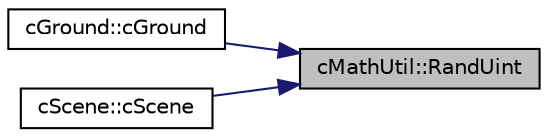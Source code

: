 digraph "cMathUtil::RandUint"
{
 // LATEX_PDF_SIZE
  edge [fontname="Helvetica",fontsize="10",labelfontname="Helvetica",labelfontsize="10"];
  node [fontname="Helvetica",fontsize="10",shape=record];
  rankdir="RL";
  Node1 [label="cMathUtil::RandUint",height=0.2,width=0.4,color="black", fillcolor="grey75", style="filled", fontcolor="black",tooltip=" "];
  Node1 -> Node2 [dir="back",color="midnightblue",fontsize="10",style="solid",fontname="Helvetica"];
  Node2 [label="cGround::cGround",height=0.2,width=0.4,color="black", fillcolor="white", style="filled",URL="$classc_ground.html#abeda1222aa1817b9b0ecf420b1c7fa15",tooltip=" "];
  Node1 -> Node3 [dir="back",color="midnightblue",fontsize="10",style="solid",fontname="Helvetica"];
  Node3 [label="cScene::cScene",height=0.2,width=0.4,color="black", fillcolor="white", style="filled",URL="$classc_scene.html#a4e473ceffba7f3a8bc900a35021babd2",tooltip=" "];
}
